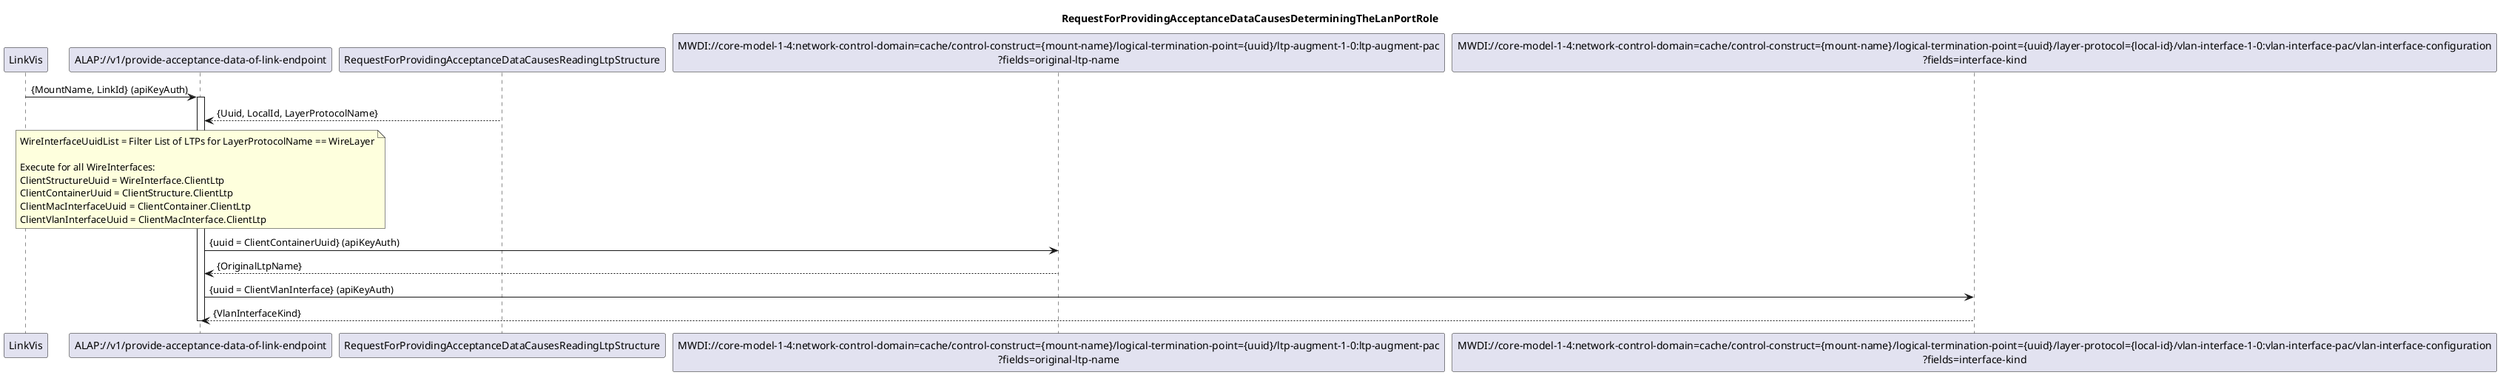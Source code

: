 @startuml 130_DeterminingLanPortRole
skinparam responseMessageBelowArrow true

title
RequestForProvidingAcceptanceDataCausesDeterminingTheLanPortRole
end title

participant "LinkVis" as LinkVis
participant "ALAP://v1/provide-acceptance-data-of-link-endpoint" as ALAP
participant "RequestForProvidingAcceptanceDataCausesReadingLtpStructure" as LTPs
participant "MWDI://core-model-1-4:network-control-domain=cache/control-construct={mount-name}/logical-termination-point={uuid}/ltp-augment-1-0:ltp-augment-pac\n?fields=original-ltp-name" as ContainerName
participant "MWDI://core-model-1-4:network-control-domain=cache/control-construct={mount-name}/logical-termination-point={uuid}/layer-protocol={local-id}/vlan-interface-1-0:vlan-interface-pac/vlan-interface-configuration\n?fields=interface-kind" as PortRole

LinkVis -> ALAP: {MountName, LinkId} (apiKeyAuth)
activate ALAP

LTPs --> ALAP: {Uuid, LocalId, LayerProtocolName}

note over ALAP
WireInterfaceUuidList = Filter List of LTPs for LayerProtocolName == WireLayer

Execute for all WireInterfaces:
ClientStructureUuid = WireInterface.ClientLtp
ClientContainerUuid = ClientStructure.ClientLtp
ClientMacInterfaceUuid = ClientContainer.ClientLtp
ClientVlanInterfaceUuid = ClientMacInterface.ClientLtp
end note

ALAP -> ContainerName: {uuid = ClientContainerUuid} (apiKeyAuth)
ContainerName --> ALAP: {OriginalLtpName}

ALAP -> PortRole: {uuid = ClientVlanInterface} (apiKeyAuth)
PortRole --> ALAP: {VlanInterfaceKind}

deactivate ALAP

@enduml